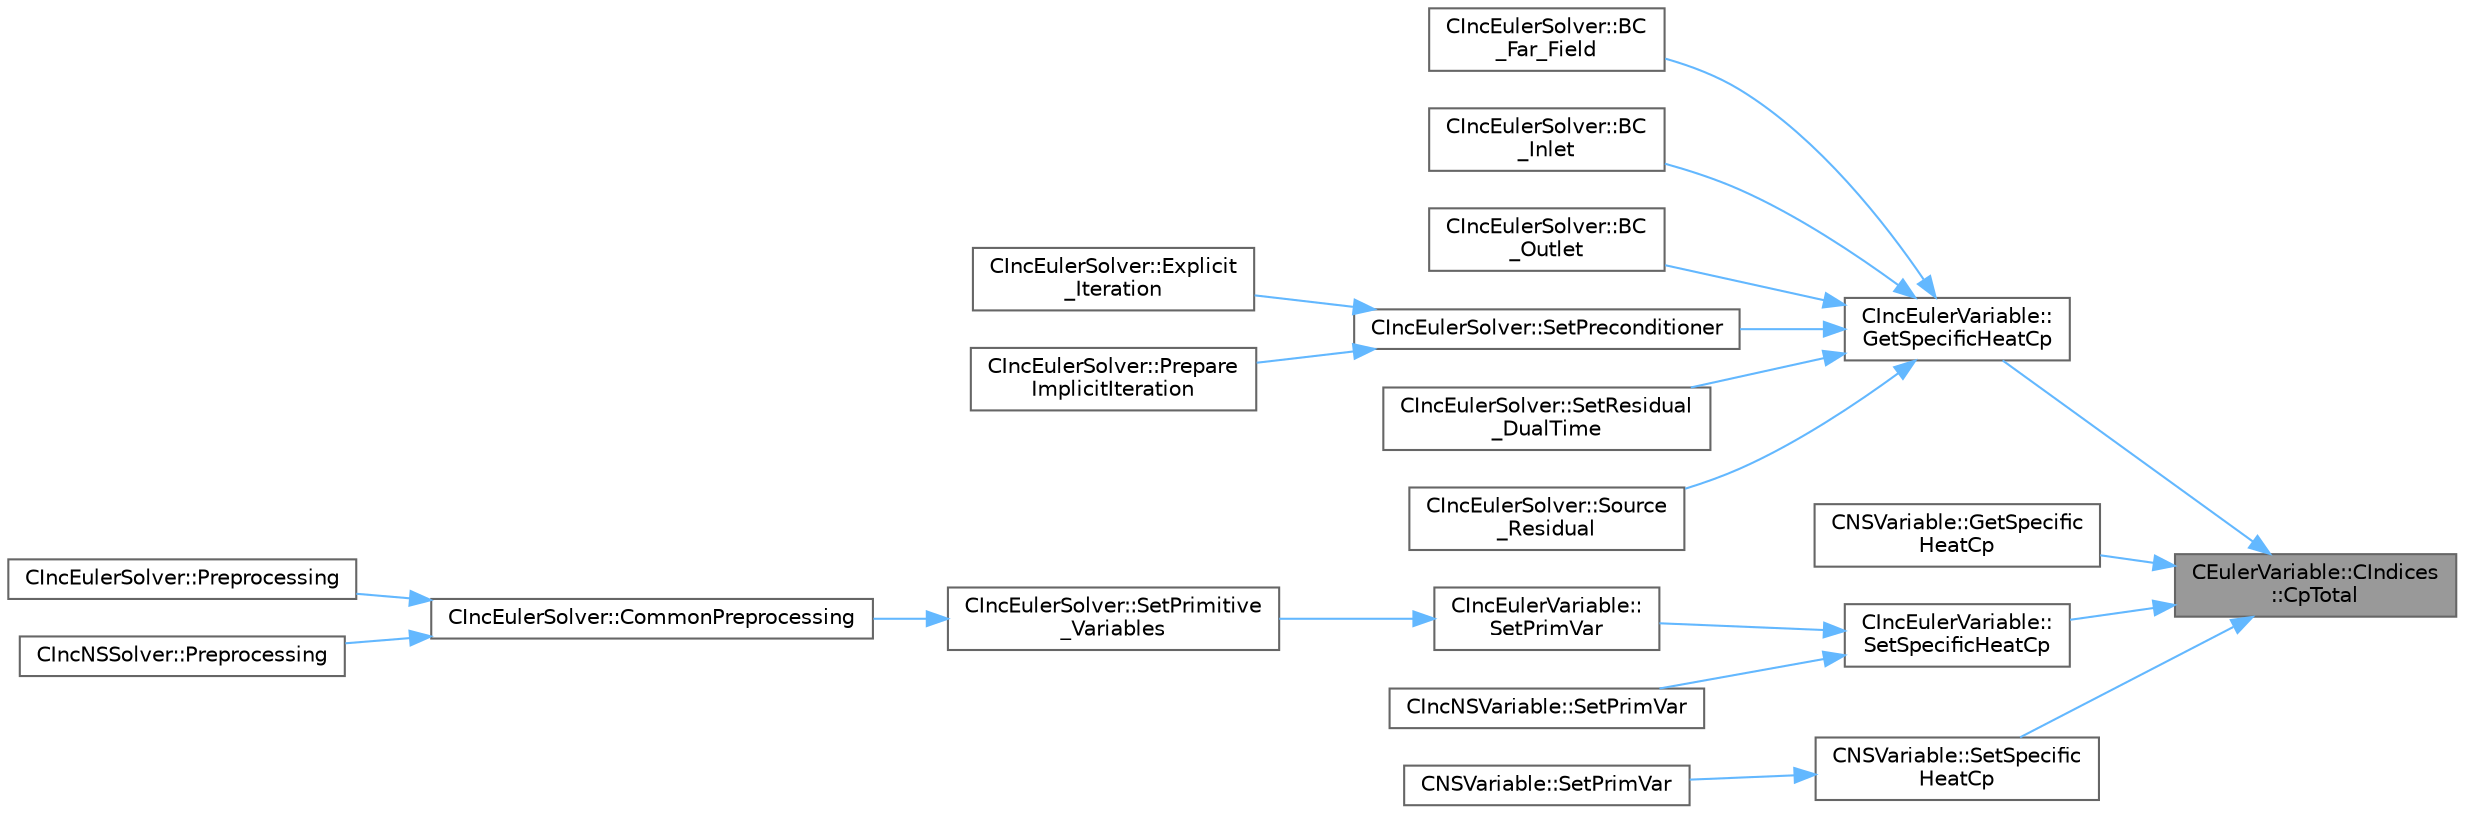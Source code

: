 digraph "CEulerVariable::CIndices::CpTotal"
{
 // LATEX_PDF_SIZE
  bgcolor="transparent";
  edge [fontname=Helvetica,fontsize=10,labelfontname=Helvetica,labelfontsize=10];
  node [fontname=Helvetica,fontsize=10,shape=box,height=0.2,width=0.4];
  rankdir="RL";
  Node1 [id="Node000001",label="CEulerVariable::CIndices\l::CpTotal",height=0.2,width=0.4,color="gray40", fillcolor="grey60", style="filled", fontcolor="black",tooltip=" "];
  Node1 -> Node2 [id="edge1_Node000001_Node000002",dir="back",color="steelblue1",style="solid",tooltip=" "];
  Node2 [id="Node000002",label="CIncEulerVariable::\lGetSpecificHeatCp",height=0.2,width=0.4,color="grey40", fillcolor="white", style="filled",URL="$classCIncEulerVariable.html#aadff9ad2450ca12ecea825239db89d06",tooltip="Get the specific heat at constant P of the flow."];
  Node2 -> Node3 [id="edge2_Node000002_Node000003",dir="back",color="steelblue1",style="solid",tooltip=" "];
  Node3 [id="Node000003",label="CIncEulerSolver::BC\l_Far_Field",height=0.2,width=0.4,color="grey40", fillcolor="white", style="filled",URL="$classCIncEulerSolver.html#a4344a93831dc3f6fd2830cbe8e0c1e3b",tooltip="Impose the far-field boundary condition using characteristics."];
  Node2 -> Node4 [id="edge3_Node000002_Node000004",dir="back",color="steelblue1",style="solid",tooltip=" "];
  Node4 [id="Node000004",label="CIncEulerSolver::BC\l_Inlet",height=0.2,width=0.4,color="grey40", fillcolor="white", style="filled",URL="$classCIncEulerSolver.html#ac0b00dbc68bbd80aa48f6249c6ea5c38",tooltip="Impose a subsonic inlet boundary condition."];
  Node2 -> Node5 [id="edge4_Node000002_Node000005",dir="back",color="steelblue1",style="solid",tooltip=" "];
  Node5 [id="Node000005",label="CIncEulerSolver::BC\l_Outlet",height=0.2,width=0.4,color="grey40", fillcolor="white", style="filled",URL="$classCIncEulerSolver.html#afc1e6b64c1d323261468e1aa04b110ad",tooltip="Impose the outlet boundary condition."];
  Node2 -> Node6 [id="edge5_Node000002_Node000006",dir="back",color="steelblue1",style="solid",tooltip=" "];
  Node6 [id="Node000006",label="CIncEulerSolver::SetPreconditioner",height=0.2,width=0.4,color="grey40", fillcolor="white", style="filled",URL="$classCIncEulerSolver.html#ae72d37b6d7dd9749ff27a38f63f6696c",tooltip="Compute the preconditioner for low-Mach flows."];
  Node6 -> Node7 [id="edge6_Node000006_Node000007",dir="back",color="steelblue1",style="solid",tooltip=" "];
  Node7 [id="Node000007",label="CIncEulerSolver::Explicit\l_Iteration",height=0.2,width=0.4,color="grey40", fillcolor="white", style="filled",URL="$classCIncEulerSolver.html#a065951ae86247daa36e157e09880cec4",tooltip="Generic implementation of explicit iterations with preconditioner."];
  Node6 -> Node8 [id="edge7_Node000006_Node000008",dir="back",color="steelblue1",style="solid",tooltip=" "];
  Node8 [id="Node000008",label="CIncEulerSolver::Prepare\lImplicitIteration",height=0.2,width=0.4,color="grey40", fillcolor="white", style="filled",URL="$classCIncEulerSolver.html#a3c2e7823fdb661bf036e08f0942dd972",tooltip="Prepare an implicit iteration."];
  Node2 -> Node9 [id="edge8_Node000002_Node000009",dir="back",color="steelblue1",style="solid",tooltip=" "];
  Node9 [id="Node000009",label="CIncEulerSolver::SetResidual\l_DualTime",height=0.2,width=0.4,color="grey40", fillcolor="white", style="filled",URL="$classCIncEulerSolver.html#a0c0d199f63e6858f295f8fbe800fc3bb",tooltip="Set the total residual adding the term that comes from the Dual Time Strategy."];
  Node2 -> Node10 [id="edge9_Node000002_Node000010",dir="back",color="steelblue1",style="solid",tooltip=" "];
  Node10 [id="Node000010",label="CIncEulerSolver::Source\l_Residual",height=0.2,width=0.4,color="grey40", fillcolor="white", style="filled",URL="$classCIncEulerSolver.html#a5f9ced3a85731749b16d6f1bac9460f6",tooltip="Source term integration."];
  Node1 -> Node11 [id="edge10_Node000001_Node000011",dir="back",color="steelblue1",style="solid",tooltip=" "];
  Node11 [id="Node000011",label="CNSVariable::GetSpecific\lHeatCp",height=0.2,width=0.4,color="grey40", fillcolor="white", style="filled",URL="$classCNSVariable.html#a5c25b898233ef82b631c3b283ecba6b8",tooltip="Get the specific heat at constant P of the flow."];
  Node1 -> Node12 [id="edge11_Node000001_Node000012",dir="back",color="steelblue1",style="solid",tooltip=" "];
  Node12 [id="Node000012",label="CIncEulerVariable::\lSetSpecificHeatCp",height=0.2,width=0.4,color="grey40", fillcolor="white", style="filled",URL="$classCIncEulerVariable.html#a859693d039dad5ccc5244e0d46bd6c5a",tooltip="Set the specific heat Cp."];
  Node12 -> Node13 [id="edge12_Node000012_Node000013",dir="back",color="steelblue1",style="solid",tooltip=" "];
  Node13 [id="Node000013",label="CIncEulerVariable::\lSetPrimVar",height=0.2,width=0.4,color="grey40", fillcolor="white", style="filled",URL="$classCIncEulerVariable.html#abc66a196b40ca84ace2a2d150e342536",tooltip="Set all the primitive variables for incompressible flows."];
  Node13 -> Node14 [id="edge13_Node000013_Node000014",dir="back",color="steelblue1",style="solid",tooltip=" "];
  Node14 [id="Node000014",label="CIncEulerSolver::SetPrimitive\l_Variables",height=0.2,width=0.4,color="grey40", fillcolor="white", style="filled",URL="$classCIncEulerSolver.html#a4c23fe41a4589737850b80bb10d5bac5",tooltip="Compute the velocity^2, SoundSpeed, Pressure, Enthalpy, Viscosity."];
  Node14 -> Node15 [id="edge14_Node000014_Node000015",dir="back",color="steelblue1",style="solid",tooltip=" "];
  Node15 [id="Node000015",label="CIncEulerSolver::CommonPreprocessing",height=0.2,width=0.4,color="grey40", fillcolor="white", style="filled",URL="$classCIncEulerSolver.html#ac50d02e914c4337e73d2c4878b12c59d",tooltip="Preprocessing actions common to the Euler and NS solvers."];
  Node15 -> Node16 [id="edge15_Node000015_Node000016",dir="back",color="steelblue1",style="solid",tooltip=" "];
  Node16 [id="Node000016",label="CIncEulerSolver::Preprocessing",height=0.2,width=0.4,color="grey40", fillcolor="white", style="filled",URL="$classCIncEulerSolver.html#aac33066eba6bdbe02693afb992e307d8",tooltip="Compute primitive variables and their gradients."];
  Node15 -> Node17 [id="edge16_Node000015_Node000017",dir="back",color="steelblue1",style="solid",tooltip=" "];
  Node17 [id="Node000017",label="CIncNSSolver::Preprocessing",height=0.2,width=0.4,color="grey40", fillcolor="white", style="filled",URL="$classCIncNSSolver.html#aaaff5cfe93aa72a689248c80b2ea9149",tooltip="Restart residual and compute gradients."];
  Node12 -> Node18 [id="edge17_Node000012_Node000018",dir="back",color="steelblue1",style="solid",tooltip=" "];
  Node18 [id="Node000018",label="CIncNSVariable::SetPrimVar",height=0.2,width=0.4,color="grey40", fillcolor="white", style="filled",URL="$classCIncNSVariable.html#a34a2a9cfecec39f383e2e7551b4e7736",tooltip="Set all the primitive variables for incompressible flows."];
  Node1 -> Node19 [id="edge18_Node000001_Node000019",dir="back",color="steelblue1",style="solid",tooltip=" "];
  Node19 [id="Node000019",label="CNSVariable::SetSpecific\lHeatCp",height=0.2,width=0.4,color="grey40", fillcolor="white", style="filled",URL="$classCNSVariable.html#aa31bcfca7ace11bb4ea3e4f098554bad",tooltip="Set the specific heat Cp."];
  Node19 -> Node20 [id="edge19_Node000019_Node000020",dir="back",color="steelblue1",style="solid",tooltip=" "];
  Node20 [id="Node000020",label="CNSVariable::SetPrimVar",height=0.2,width=0.4,color="grey40", fillcolor="white", style="filled",URL="$classCNSVariable.html#a0db8c1ede5090174259a69548d20c9fe",tooltip="Set all the primitive variables for compressible flows."];
}
